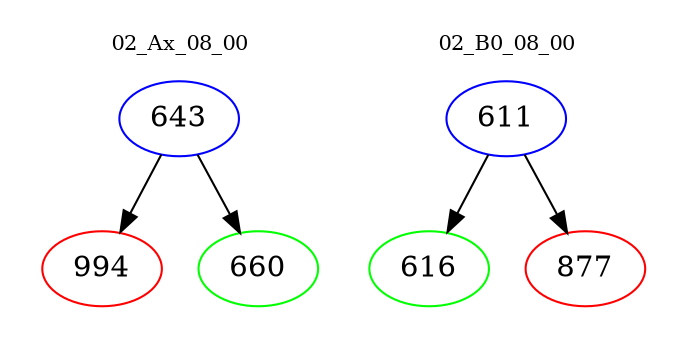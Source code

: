 digraph{
subgraph cluster_0 {
color = white
label = "02_Ax_08_00";
fontsize=10;
T0_643 [label="643", color="blue"]
T0_643 -> T0_994 [color="black"]
T0_994 [label="994", color="red"]
T0_643 -> T0_660 [color="black"]
T0_660 [label="660", color="green"]
}
subgraph cluster_1 {
color = white
label = "02_B0_08_00";
fontsize=10;
T1_611 [label="611", color="blue"]
T1_611 -> T1_616 [color="black"]
T1_616 [label="616", color="green"]
T1_611 -> T1_877 [color="black"]
T1_877 [label="877", color="red"]
}
}
